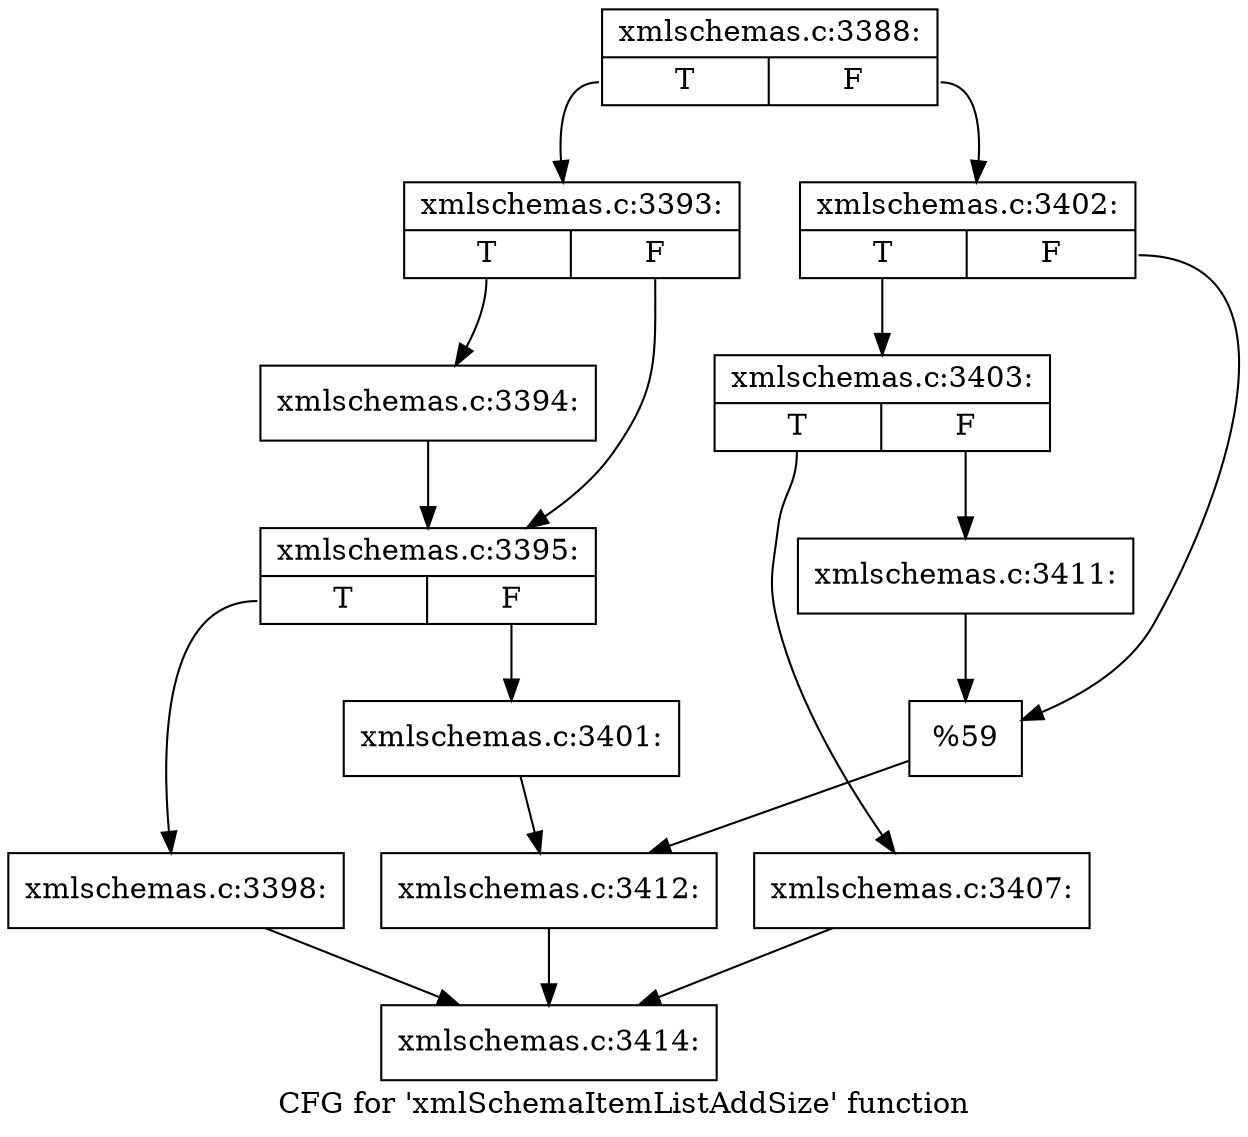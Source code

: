 digraph "CFG for 'xmlSchemaItemListAddSize' function" {
	label="CFG for 'xmlSchemaItemListAddSize' function";

	Node0x55d02604db10 [shape=record,label="{xmlschemas.c:3388:|{<s0>T|<s1>F}}"];
	Node0x55d02604db10:s0 -> Node0x55d0260508b0;
	Node0x55d02604db10:s1 -> Node0x55d026050950;
	Node0x55d0260508b0 [shape=record,label="{xmlschemas.c:3393:|{<s0>T|<s1>F}}"];
	Node0x55d0260508b0:s0 -> Node0x55d026050da0;
	Node0x55d0260508b0:s1 -> Node0x55d026050df0;
	Node0x55d026050da0 [shape=record,label="{xmlschemas.c:3394:}"];
	Node0x55d026050da0 -> Node0x55d026050df0;
	Node0x55d026050df0 [shape=record,label="{xmlschemas.c:3395:|{<s0>T|<s1>F}}"];
	Node0x55d026050df0:s0 -> Node0x55d026051710;
	Node0x55d026050df0:s1 -> Node0x55d026051760;
	Node0x55d026051710 [shape=record,label="{xmlschemas.c:3398:}"];
	Node0x55d026051710 -> Node0x55d02604db60;
	Node0x55d026051760 [shape=record,label="{xmlschemas.c:3401:}"];
	Node0x55d026051760 -> Node0x55d026050900;
	Node0x55d026050950 [shape=record,label="{xmlschemas.c:3402:|{<s0>T|<s1>F}}"];
	Node0x55d026050950:s0 -> Node0x55d0260521c0;
	Node0x55d026050950:s1 -> Node0x55d026052210;
	Node0x55d0260521c0 [shape=record,label="{xmlschemas.c:3403:|{<s0>T|<s1>F}}"];
	Node0x55d0260521c0:s0 -> Node0x55d026053300;
	Node0x55d0260521c0:s1 -> Node0x55d026053350;
	Node0x55d026053300 [shape=record,label="{xmlschemas.c:3407:}"];
	Node0x55d026053300 -> Node0x55d02604db60;
	Node0x55d026053350 [shape=record,label="{xmlschemas.c:3411:}"];
	Node0x55d026053350 -> Node0x55d026052210;
	Node0x55d026052210 [shape=record,label="{%59}"];
	Node0x55d026052210 -> Node0x55d026050900;
	Node0x55d026050900 [shape=record,label="{xmlschemas.c:3412:}"];
	Node0x55d026050900 -> Node0x55d02604db60;
	Node0x55d02604db60 [shape=record,label="{xmlschemas.c:3414:}"];
}
